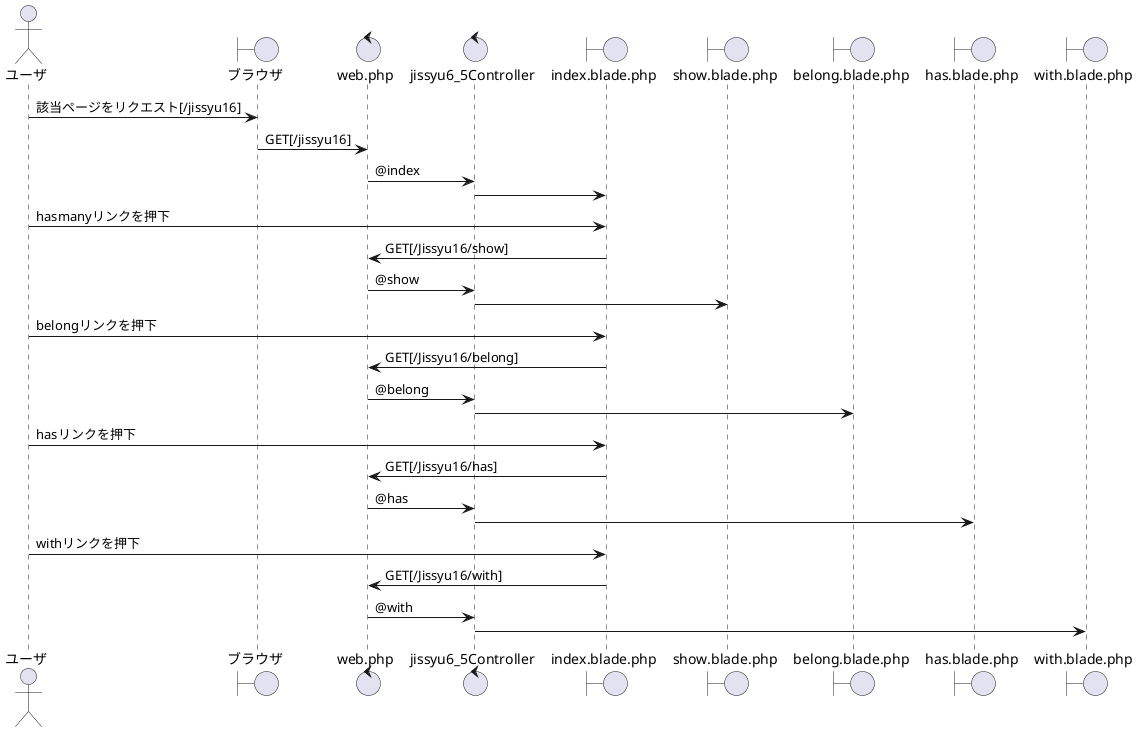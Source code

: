 @startuml jissyu6_6
actor ユーザ
boundary ブラウザ
control web.php
control jissyu6_5Controller
boundary index.blade.php
boundary show.blade.php
boundary belong.blade.php
boundary has.blade.php
boundary with.blade.php


ユーザ -> ブラウザ:該当ページをリクエスト[/jissyu16]
ブラウザ -> web.php: GET[/jissyu16]
web.php -> jissyu6_5Controller:@index
jissyu6_5Controller -> index.blade.php

ユーザ -> index.blade.php:hasmanyリンクを押下
index.blade.php -> web.php:GET[/Jissyu16/show]
web.php -> jissyu6_5Controller:@show
jissyu6_5Controller -> show.blade.php

ユーザ -> index.blade.php:belongリンクを押下
index.blade.php -> web.php:GET[/Jissyu16/belong]
web.php -> jissyu6_5Controller:@belong
jissyu6_5Controller -> belong.blade.php

ユーザ -> index.blade.php:hasリンクを押下
index.blade.php -> web.php:GET[/Jissyu16/has]
web.php -> jissyu6_5Controller:@has
jissyu6_5Controller -> has.blade.php

ユーザ -> index.blade.php:withリンクを押下
index.blade.php -> web.php:GET[/Jissyu16/with]
web.php -> jissyu6_5Controller:@with
jissyu6_5Controller -> with.blade.php
@enduml

@startuml Person Subject
left to right direction
class Person{
    -id
    -name
    -age
    +テーブルに表示する()getData()
    +subjectsテーブルと1対1で結合する():subject()
    +subjectsテーブルと1対多で結合する():subjects()
}

class Subject{
    -id
    -person_id
    -name
    +テーブルに表示する():getData()
}

Person "1"--"*" Subject
@enduml
